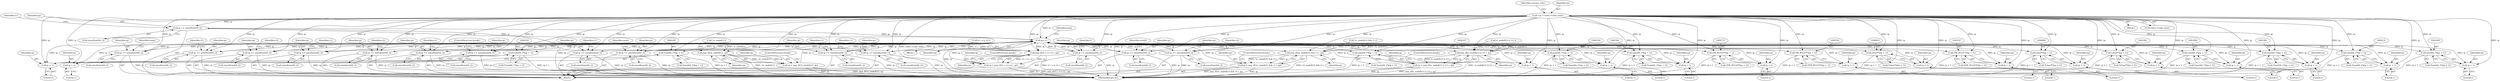 digraph "0_yara_83d799804648c2a0895d40a19835d9b757c6fa4e@pointer" {
"1000119" [label="(Call,* ip = rules->code_start)"];
"1000208" [label="(Call,(uint64_t*)(ip + 1))"];
"1000210" [label="(Call,ip + 1)"];
"1000213" [label="(Call,ip += sizeof(uint64_t))"];
"1002705" [label="(Call,ip++)"];
"1000230" [label="(Call,(uint64_t*)(ip + 1))"];
"1000232" [label="(Call,ip + 1)"];
"1000235" [label="(Call,ip += sizeof(uint64_t))"];
"1000253" [label="(Call,(uint64_t*)(ip + 1))"];
"1000255" [label="(Call,ip + 1)"];
"1000258" [label="(Call,ip += sizeof(uint64_t))"];
"1000284" [label="(Call,(uint64_t*)(ip + 1))"];
"1000286" [label="(Call,ip + 1)"];
"1000289" [label="(Call,ip += sizeof(uint64_t))"];
"1000306" [label="(Call,(uint64_t*)(ip + 1))"];
"1000308" [label="(Call,ip + 1)"];
"1000311" [label="(Call,ip += sizeof(uint64_t))"];
"1000333" [label="(Call,(uint64_t*)(ip + 1))"];
"1000335" [label="(Call,ip + 1)"];
"1000338" [label="(Call,ip += sizeof(uint64_t))"];
"1000360" [label="(Call,(uint64_t*)(ip + 1))"];
"1000362" [label="(Call,ip + 1)"];
"1000365" [label="(Call,ip += sizeof(uint64_t))"];
"1000398" [label="(Call,jmp_if(!is_undef(r1), ip))"];
"1000396" [label="(Call,ip = jmp_if(!is_undef(r1), ip))"];
"1000415" [label="(Call,jmp_if(r1.i <= r2.i, ip))"];
"1000413" [label="(Call,ip = jmp_if(r1.i <= r2.i, ip))"];
"1000432" [label="(Call,jmp_if(!is_undef(r1) && r1.i, ip))"];
"1000430" [label="(Call,ip = jmp_if(!is_undef(r1) && r1.i, ip))"];
"1000449" [label="(Call,jmp_if(is_undef(r1) || !r1.i, ip))"];
"1000447" [label="(Call,ip = jmp_if(is_undef(r1) || !r1.i, ip))"];
"1000716" [label="(Call,(YR_RULE**)(ip + 1))"];
"1000718" [label="(Call,ip + 1)"];
"1000721" [label="(Call,ip += sizeof(uint64_t))"];
"1000746" [label="(Call,(YR_RULE**)(ip + 1))"];
"1000748" [label="(Call,ip + 1)"];
"1000751" [label="(Call,ip += sizeof(uint64_t))"];
"1000762" [label="(Call,(YR_RULE**)(ip + 1))"];
"1000764" [label="(Call,ip + 1)"];
"1000767" [label="(Call,ip += sizeof(uint64_t))"];
"1000814" [label="(Call,(char**)(ip + 1))"];
"1000816" [label="(Call,ip + 1)"];
"1000819" [label="(Call,ip += sizeof(uint64_t))"];
"1000848" [label="(Call,(char**)(ip + 1))"];
"1000850" [label="(Call,ip + 1)"];
"1000853" [label="(Call,ip += sizeof(uint64_t))"];
"1001061" [label="(Call,(char**)(ip + 1))"];
"1001063" [label="(Call,ip + 1)"];
"1001066" [label="(Call,ip += sizeof(uint64_t))"];
"1001883" [label="(Call,(uint64_t*)(ip + 1))"];
"1001885" [label="(Call,ip + 1)"];
"1001888" [label="(Call,ip += sizeof(uint64_t))"];
"1001980" [label="(Call,(uint64_t*)(ip + 1))"];
"1001982" [label="(Call,ip + 1)"];
"1001985" [label="(Call,ip += sizeof(uint64_t))"];
"1000458" [label="(ControlStructure,break;)"];
"1000131" [label="(Identifier,current_rule)"];
"1000415" [label="(Call,jmp_if(r1.i <= r2.i, ip))"];
"1000720" [label="(Literal,1)"];
"1000858" [label="(Identifier,r1)"];
"1001982" [label="(Call,ip + 1)"];
"1000362" [label="(Call,ip + 1)"];
"1000396" [label="(Call,ip = jmp_if(!is_undef(r1), ip))"];
"1000259" [label="(Identifier,ip)"];
"1000286" [label="(Call,ip + 1)"];
"1000432" [label="(Call,jmp_if(!is_undef(r1) && r1.i, ip))"];
"1000235" [label="(Call,ip += sizeof(uint64_t))"];
"1000311" [label="(Call,ip += sizeof(uint64_t))"];
"1000234" [label="(Literal,1)"];
"1000310" [label="(Literal,1)"];
"1000336" [label="(Identifier,ip)"];
"1000403" [label="(ControlStructure,break;)"];
"1000433" [label="(Call,!is_undef(r1) && r1.i)"];
"1000752" [label="(Identifier,ip)"];
"1000825" [label="(Identifier,r1)"];
"1000850" [label="(Call,ip + 1)"];
"1001979" [label="(Call,*(uint64_t*)(ip + 1))"];
"1000213" [label="(Call,ip += sizeof(uint64_t))"];
"1000237" [label="(Call,sizeof(uint64_t))"];
"1000211" [label="(Identifier,ip)"];
"1000367" [label="(Call,sizeof(uint64_t))"];
"1000370" [label="(Identifier,r2)"];
"1000305" [label="(Call,*(uint64_t*)(ip + 1))"];
"1000775" [label="(Identifier,r1)"];
"1000722" [label="(Identifier,ip)"];
"1000317" [label="(Identifier,r1)"];
"1000232" [label="(Call,ip + 1)"];
"1001985" [label="(Call,ip += sizeof(uint64_t))"];
"1000718" [label="(Call,ip + 1)"];
"1000291" [label="(Call,sizeof(uint64_t))"];
"1000423" [label="(Identifier,ip)"];
"1000755" [label="(ControlStructure,break;)"];
"1000766" [label="(Literal,1)"];
"1002713" [label="(MethodReturn,int)"];
"1000333" [label="(Call,(uint64_t*)(ip + 1))"];
"1000236" [label="(Identifier,ip)"];
"1000851" [label="(Identifier,ip)"];
"1000255" [label="(Call,ip + 1)"];
"1000218" [label="(Identifier,r1)"];
"1000360" [label="(Call,(uint64_t*)(ip + 1))"];
"1001066" [label="(Call,ip += sizeof(uint64_t))"];
"1000414" [label="(Identifier,ip)"];
"1001984" [label="(Literal,1)"];
"1000208" [label="(Call,(uint64_t*)(ip + 1))"];
"1000854" [label="(Identifier,ip)"];
"1000723" [label="(Call,sizeof(uint64_t))"];
"1001990" [label="(Identifier,r2)"];
"1000120" [label="(Identifier,ip)"];
"1000398" [label="(Call,jmp_if(!is_undef(r1), ip))"];
"1000764" [label="(Call,ip + 1)"];
"1000288" [label="(Literal,1)"];
"1001980" [label="(Call,(uint64_t*)(ip + 1))"];
"1000263" [label="(Identifier,r2)"];
"1000397" [label="(Identifier,ip)"];
"1001886" [label="(Identifier,ip)"];
"1001883" [label="(Call,(uint64_t*)(ip + 1))"];
"1000343" [label="(Identifier,r2)"];
"1000818" [label="(Literal,1)"];
"1000337" [label="(Literal,1)"];
"1000769" [label="(Call,sizeof(uint64_t))"];
"1000339" [label="(Identifier,ip)"];
"1000284" [label="(Call,(uint64_t*)(ip + 1))"];
"1000440" [label="(Identifier,ip)"];
"1000820" [label="(Identifier,ip)"];
"1000253" [label="(Call,(uint64_t*)(ip + 1))"];
"1000762" [label="(Call,(YR_RULE**)(ip + 1))"];
"1000852" [label="(Literal,1)"];
"1000212" [label="(Literal,1)"];
"1000413" [label="(Call,ip = jmp_if(r1.i <= r2.i, ip))"];
"1000335" [label="(Call,ip + 1)"];
"1000753" [label="(Call,sizeof(uint64_t))"];
"1000402" [label="(Identifier,ip)"];
"1000719" [label="(Identifier,ip)"];
"1000399" [label="(Call,!is_undef(r1))"];
"1000424" [label="(ControlStructure,break;)"];
"1000308" [label="(Call,ip + 1)"];
"1000749" [label="(Identifier,ip)"];
"1000230" [label="(Call,(uint64_t*)(ip + 1))"];
"1000187" [label="(Identifier,stop)"];
"1000257" [label="(Literal,1)"];
"1000215" [label="(Call,sizeof(uint64_t))"];
"1000313" [label="(Call,sizeof(uint64_t))"];
"1000366" [label="(Identifier,ip)"];
"1001882" [label="(Call,*(uint64_t*)(ip + 1))"];
"1000768" [label="(Identifier,ip)"];
"1000229" [label="(Call,*(uint64_t*)(ip + 1))"];
"1001983" [label="(Identifier,ip)"];
"1000332" [label="(Call,*(uint64_t*)(ip + 1))"];
"1000340" [label="(Call,sizeof(uint64_t))"];
"1001068" [label="(Call,sizeof(uint64_t))"];
"1000813" [label="(Call,*(char**)(ip + 1))"];
"1000364" [label="(Literal,1)"];
"1000457" [label="(Identifier,ip)"];
"1000448" [label="(Identifier,ip)"];
"1000365" [label="(Call,ip += sizeof(uint64_t))"];
"1000112" [label="(Block,)"];
"1001986" [label="(Identifier,ip)"];
"1000214" [label="(Identifier,ip)"];
"1000287" [label="(Identifier,ip)"];
"1000256" [label="(Identifier,ip)"];
"1000819" [label="(Call,ip += sizeof(uint64_t))"];
"1000430" [label="(Call,ip = jmp_if(!is_undef(r1) && r1.i, ip))"];
"1001987" [label="(Call,sizeof(uint64_t))"];
"1000188" [label="(Block,)"];
"1000767" [label="(Call,ip += sizeof(uint64_t))"];
"1002705" [label="(Call,ip++)"];
"1000233" [label="(Identifier,ip)"];
"1001890" [label="(Call,sizeof(uint64_t))"];
"1000716" [label="(Call,(YR_RULE**)(ip + 1))"];
"1001067" [label="(Identifier,ip)"];
"1000746" [label="(Call,(YR_RULE**)(ip + 1))"];
"1000431" [label="(Identifier,ip)"];
"1000283" [label="(Call,*(uint64_t*)(ip + 1))"];
"1000312" [label="(Identifier,ip)"];
"1001889" [label="(Identifier,ip)"];
"1000751" [label="(Call,ip += sizeof(uint64_t))"];
"1000260" [label="(Call,sizeof(uint64_t))"];
"1000814" [label="(Call,(char**)(ip + 1))"];
"1000848" [label="(Call,(char**)(ip + 1))"];
"1000727" [label="(Identifier,r1)"];
"1001065" [label="(Literal,1)"];
"1001071" [label="(Identifier,i)"];
"1001885" [label="(Call,ip + 1)"];
"1001061" [label="(Call,(char**)(ip + 1))"];
"1000207" [label="(Call,*(uint64_t*)(ip + 1))"];
"1000449" [label="(Call,jmp_if(is_undef(r1) || !r1.i, ip))"];
"1000721" [label="(Call,ip += sizeof(uint64_t))"];
"1000855" [label="(Call,sizeof(uint64_t))"];
"1000363" [label="(Identifier,ip)"];
"1001888" [label="(Call,ip += sizeof(uint64_t))"];
"1000289" [label="(Call,ip += sizeof(uint64_t))"];
"1000119" [label="(Call,* ip = rules->code_start)"];
"1000309" [label="(Identifier,ip)"];
"1000761" [label="(Call,*(YR_RULE**)(ip + 1))"];
"1000447" [label="(Call,ip = jmp_if(is_undef(r1) || !r1.i, ip))"];
"1000765" [label="(Identifier,ip)"];
"1000821" [label="(Call,sizeof(uint64_t))"];
"1000290" [label="(Identifier,ip)"];
"1000192" [label="(Block,)"];
"1000338" [label="(Call,ip += sizeof(uint64_t))"];
"1000715" [label="(Call,*(YR_RULE**)(ip + 1))"];
"1000745" [label="(Call,*(YR_RULE**)(ip + 1))"];
"1000210" [label="(Call,ip + 1)"];
"1001063" [label="(Call,ip + 1)"];
"1000252" [label="(Call,*(uint64_t*)(ip + 1))"];
"1000817" [label="(Identifier,ip)"];
"1000241" [label="(Identifier,mem)"];
"1000121" [label="(Call,rules->code_start)"];
"1000853" [label="(Call,ip += sizeof(uint64_t))"];
"1000295" [label="(Identifier,mem)"];
"1000450" [label="(Call,is_undef(r1) || !r1.i)"];
"1001064" [label="(Identifier,ip)"];
"1001887" [label="(Literal,1)"];
"1000359" [label="(Call,*(uint64_t*)(ip + 1))"];
"1000416" [label="(Call,r1.i <= r2.i)"];
"1002706" [label="(Identifier,ip)"];
"1000441" [label="(ControlStructure,break;)"];
"1001060" [label="(Call,*(char**)(ip + 1))"];
"1000816" [label="(Call,ip + 1)"];
"1001893" [label="(Identifier,result)"];
"1000306" [label="(Call,(uint64_t*)(ip + 1))"];
"1000750" [label="(Literal,1)"];
"1000258" [label="(Call,ip += sizeof(uint64_t))"];
"1000748" [label="(Call,ip + 1)"];
"1000847" [label="(Call,*(char**)(ip + 1))"];
"1000119" -> "1000112"  [label="AST: "];
"1000119" -> "1000121"  [label="CFG: "];
"1000120" -> "1000119"  [label="AST: "];
"1000121" -> "1000119"  [label="AST: "];
"1000131" -> "1000119"  [label="CFG: "];
"1000119" -> "1002713"  [label="DDG: rules->code_start"];
"1000119" -> "1002713"  [label="DDG: ip"];
"1000119" -> "1000208"  [label="DDG: ip"];
"1000119" -> "1000210"  [label="DDG: ip"];
"1000119" -> "1000213"  [label="DDG: ip"];
"1000119" -> "1000230"  [label="DDG: ip"];
"1000119" -> "1000232"  [label="DDG: ip"];
"1000119" -> "1000235"  [label="DDG: ip"];
"1000119" -> "1000253"  [label="DDG: ip"];
"1000119" -> "1000255"  [label="DDG: ip"];
"1000119" -> "1000258"  [label="DDG: ip"];
"1000119" -> "1000284"  [label="DDG: ip"];
"1000119" -> "1000286"  [label="DDG: ip"];
"1000119" -> "1000289"  [label="DDG: ip"];
"1000119" -> "1000306"  [label="DDG: ip"];
"1000119" -> "1000308"  [label="DDG: ip"];
"1000119" -> "1000311"  [label="DDG: ip"];
"1000119" -> "1000333"  [label="DDG: ip"];
"1000119" -> "1000335"  [label="DDG: ip"];
"1000119" -> "1000338"  [label="DDG: ip"];
"1000119" -> "1000360"  [label="DDG: ip"];
"1000119" -> "1000362"  [label="DDG: ip"];
"1000119" -> "1000365"  [label="DDG: ip"];
"1000119" -> "1000398"  [label="DDG: ip"];
"1000119" -> "1000415"  [label="DDG: ip"];
"1000119" -> "1000432"  [label="DDG: ip"];
"1000119" -> "1000449"  [label="DDG: ip"];
"1000119" -> "1000716"  [label="DDG: ip"];
"1000119" -> "1000718"  [label="DDG: ip"];
"1000119" -> "1000721"  [label="DDG: ip"];
"1000119" -> "1000746"  [label="DDG: ip"];
"1000119" -> "1000748"  [label="DDG: ip"];
"1000119" -> "1000751"  [label="DDG: ip"];
"1000119" -> "1000762"  [label="DDG: ip"];
"1000119" -> "1000764"  [label="DDG: ip"];
"1000119" -> "1000767"  [label="DDG: ip"];
"1000119" -> "1000814"  [label="DDG: ip"];
"1000119" -> "1000816"  [label="DDG: ip"];
"1000119" -> "1000819"  [label="DDG: ip"];
"1000119" -> "1000848"  [label="DDG: ip"];
"1000119" -> "1000850"  [label="DDG: ip"];
"1000119" -> "1000853"  [label="DDG: ip"];
"1000119" -> "1001061"  [label="DDG: ip"];
"1000119" -> "1001063"  [label="DDG: ip"];
"1000119" -> "1001066"  [label="DDG: ip"];
"1000119" -> "1001883"  [label="DDG: ip"];
"1000119" -> "1001885"  [label="DDG: ip"];
"1000119" -> "1001888"  [label="DDG: ip"];
"1000119" -> "1001980"  [label="DDG: ip"];
"1000119" -> "1001982"  [label="DDG: ip"];
"1000119" -> "1001985"  [label="DDG: ip"];
"1000119" -> "1002705"  [label="DDG: ip"];
"1000208" -> "1000207"  [label="AST: "];
"1000208" -> "1000210"  [label="CFG: "];
"1000209" -> "1000208"  [label="AST: "];
"1000210" -> "1000208"  [label="AST: "];
"1000207" -> "1000208"  [label="CFG: "];
"1000208" -> "1002713"  [label="DDG: ip + 1"];
"1002705" -> "1000208"  [label="DDG: ip"];
"1000210" -> "1000212"  [label="CFG: "];
"1000211" -> "1000210"  [label="AST: "];
"1000212" -> "1000210"  [label="AST: "];
"1002705" -> "1000210"  [label="DDG: ip"];
"1000213" -> "1000192"  [label="AST: "];
"1000213" -> "1000215"  [label="CFG: "];
"1000214" -> "1000213"  [label="AST: "];
"1000215" -> "1000213"  [label="AST: "];
"1000218" -> "1000213"  [label="CFG: "];
"1000213" -> "1002713"  [label="DDG: ip"];
"1002705" -> "1000213"  [label="DDG: ip"];
"1000213" -> "1002705"  [label="DDG: ip"];
"1002705" -> "1000188"  [label="AST: "];
"1002705" -> "1002706"  [label="CFG: "];
"1002706" -> "1002705"  [label="AST: "];
"1000187" -> "1002705"  [label="CFG: "];
"1002705" -> "1002713"  [label="DDG: ip"];
"1002705" -> "1000230"  [label="DDG: ip"];
"1002705" -> "1000232"  [label="DDG: ip"];
"1002705" -> "1000235"  [label="DDG: ip"];
"1002705" -> "1000253"  [label="DDG: ip"];
"1002705" -> "1000255"  [label="DDG: ip"];
"1002705" -> "1000258"  [label="DDG: ip"];
"1002705" -> "1000284"  [label="DDG: ip"];
"1002705" -> "1000286"  [label="DDG: ip"];
"1002705" -> "1000289"  [label="DDG: ip"];
"1002705" -> "1000306"  [label="DDG: ip"];
"1002705" -> "1000308"  [label="DDG: ip"];
"1002705" -> "1000311"  [label="DDG: ip"];
"1002705" -> "1000333"  [label="DDG: ip"];
"1002705" -> "1000335"  [label="DDG: ip"];
"1002705" -> "1000338"  [label="DDG: ip"];
"1002705" -> "1000360"  [label="DDG: ip"];
"1002705" -> "1000362"  [label="DDG: ip"];
"1002705" -> "1000365"  [label="DDG: ip"];
"1002705" -> "1000398"  [label="DDG: ip"];
"1002705" -> "1000415"  [label="DDG: ip"];
"1002705" -> "1000432"  [label="DDG: ip"];
"1002705" -> "1000449"  [label="DDG: ip"];
"1002705" -> "1000716"  [label="DDG: ip"];
"1002705" -> "1000718"  [label="DDG: ip"];
"1002705" -> "1000721"  [label="DDG: ip"];
"1002705" -> "1000746"  [label="DDG: ip"];
"1002705" -> "1000748"  [label="DDG: ip"];
"1002705" -> "1000751"  [label="DDG: ip"];
"1002705" -> "1000762"  [label="DDG: ip"];
"1002705" -> "1000764"  [label="DDG: ip"];
"1002705" -> "1000767"  [label="DDG: ip"];
"1002705" -> "1000814"  [label="DDG: ip"];
"1002705" -> "1000816"  [label="DDG: ip"];
"1002705" -> "1000819"  [label="DDG: ip"];
"1002705" -> "1000848"  [label="DDG: ip"];
"1002705" -> "1000850"  [label="DDG: ip"];
"1002705" -> "1000853"  [label="DDG: ip"];
"1002705" -> "1001061"  [label="DDG: ip"];
"1002705" -> "1001063"  [label="DDG: ip"];
"1002705" -> "1001066"  [label="DDG: ip"];
"1002705" -> "1001883"  [label="DDG: ip"];
"1002705" -> "1001885"  [label="DDG: ip"];
"1002705" -> "1001888"  [label="DDG: ip"];
"1002705" -> "1001980"  [label="DDG: ip"];
"1002705" -> "1001982"  [label="DDG: ip"];
"1002705" -> "1001985"  [label="DDG: ip"];
"1000338" -> "1002705"  [label="DDG: ip"];
"1000235" -> "1002705"  [label="DDG: ip"];
"1000289" -> "1002705"  [label="DDG: ip"];
"1001888" -> "1002705"  [label="DDG: ip"];
"1000819" -> "1002705"  [label="DDG: ip"];
"1000413" -> "1002705"  [label="DDG: ip"];
"1001985" -> "1002705"  [label="DDG: ip"];
"1000430" -> "1002705"  [label="DDG: ip"];
"1000751" -> "1002705"  [label="DDG: ip"];
"1001066" -> "1002705"  [label="DDG: ip"];
"1000767" -> "1002705"  [label="DDG: ip"];
"1000258" -> "1002705"  [label="DDG: ip"];
"1000311" -> "1002705"  [label="DDG: ip"];
"1000396" -> "1002705"  [label="DDG: ip"];
"1000365" -> "1002705"  [label="DDG: ip"];
"1000853" -> "1002705"  [label="DDG: ip"];
"1000721" -> "1002705"  [label="DDG: ip"];
"1000447" -> "1002705"  [label="DDG: ip"];
"1000230" -> "1000229"  [label="AST: "];
"1000230" -> "1000232"  [label="CFG: "];
"1000231" -> "1000230"  [label="AST: "];
"1000232" -> "1000230"  [label="AST: "];
"1000229" -> "1000230"  [label="CFG: "];
"1000230" -> "1002713"  [label="DDG: ip + 1"];
"1000232" -> "1000234"  [label="CFG: "];
"1000233" -> "1000232"  [label="AST: "];
"1000234" -> "1000232"  [label="AST: "];
"1000235" -> "1000192"  [label="AST: "];
"1000235" -> "1000237"  [label="CFG: "];
"1000236" -> "1000235"  [label="AST: "];
"1000237" -> "1000235"  [label="AST: "];
"1000241" -> "1000235"  [label="CFG: "];
"1000235" -> "1002713"  [label="DDG: ip"];
"1000253" -> "1000252"  [label="AST: "];
"1000253" -> "1000255"  [label="CFG: "];
"1000254" -> "1000253"  [label="AST: "];
"1000255" -> "1000253"  [label="AST: "];
"1000252" -> "1000253"  [label="CFG: "];
"1000253" -> "1002713"  [label="DDG: ip + 1"];
"1000255" -> "1000257"  [label="CFG: "];
"1000256" -> "1000255"  [label="AST: "];
"1000257" -> "1000255"  [label="AST: "];
"1000258" -> "1000192"  [label="AST: "];
"1000258" -> "1000260"  [label="CFG: "];
"1000259" -> "1000258"  [label="AST: "];
"1000260" -> "1000258"  [label="AST: "];
"1000263" -> "1000258"  [label="CFG: "];
"1000258" -> "1002713"  [label="DDG: ip"];
"1000284" -> "1000283"  [label="AST: "];
"1000284" -> "1000286"  [label="CFG: "];
"1000285" -> "1000284"  [label="AST: "];
"1000286" -> "1000284"  [label="AST: "];
"1000283" -> "1000284"  [label="CFG: "];
"1000284" -> "1002713"  [label="DDG: ip + 1"];
"1000286" -> "1000288"  [label="CFG: "];
"1000287" -> "1000286"  [label="AST: "];
"1000288" -> "1000286"  [label="AST: "];
"1000289" -> "1000192"  [label="AST: "];
"1000289" -> "1000291"  [label="CFG: "];
"1000290" -> "1000289"  [label="AST: "];
"1000291" -> "1000289"  [label="AST: "];
"1000295" -> "1000289"  [label="CFG: "];
"1000289" -> "1002713"  [label="DDG: ip"];
"1000306" -> "1000305"  [label="AST: "];
"1000306" -> "1000308"  [label="CFG: "];
"1000307" -> "1000306"  [label="AST: "];
"1000308" -> "1000306"  [label="AST: "];
"1000305" -> "1000306"  [label="CFG: "];
"1000306" -> "1002713"  [label="DDG: ip + 1"];
"1000308" -> "1000310"  [label="CFG: "];
"1000309" -> "1000308"  [label="AST: "];
"1000310" -> "1000308"  [label="AST: "];
"1000311" -> "1000192"  [label="AST: "];
"1000311" -> "1000313"  [label="CFG: "];
"1000312" -> "1000311"  [label="AST: "];
"1000313" -> "1000311"  [label="AST: "];
"1000317" -> "1000311"  [label="CFG: "];
"1000311" -> "1002713"  [label="DDG: ip"];
"1000333" -> "1000332"  [label="AST: "];
"1000333" -> "1000335"  [label="CFG: "];
"1000334" -> "1000333"  [label="AST: "];
"1000335" -> "1000333"  [label="AST: "];
"1000332" -> "1000333"  [label="CFG: "];
"1000333" -> "1002713"  [label="DDG: ip + 1"];
"1000335" -> "1000337"  [label="CFG: "];
"1000336" -> "1000335"  [label="AST: "];
"1000337" -> "1000335"  [label="AST: "];
"1000338" -> "1000192"  [label="AST: "];
"1000338" -> "1000340"  [label="CFG: "];
"1000339" -> "1000338"  [label="AST: "];
"1000340" -> "1000338"  [label="AST: "];
"1000343" -> "1000338"  [label="CFG: "];
"1000338" -> "1002713"  [label="DDG: ip"];
"1000360" -> "1000359"  [label="AST: "];
"1000360" -> "1000362"  [label="CFG: "];
"1000361" -> "1000360"  [label="AST: "];
"1000362" -> "1000360"  [label="AST: "];
"1000359" -> "1000360"  [label="CFG: "];
"1000360" -> "1002713"  [label="DDG: ip + 1"];
"1000362" -> "1000364"  [label="CFG: "];
"1000363" -> "1000362"  [label="AST: "];
"1000364" -> "1000362"  [label="AST: "];
"1000365" -> "1000192"  [label="AST: "];
"1000365" -> "1000367"  [label="CFG: "];
"1000366" -> "1000365"  [label="AST: "];
"1000367" -> "1000365"  [label="AST: "];
"1000370" -> "1000365"  [label="CFG: "];
"1000365" -> "1002713"  [label="DDG: ip"];
"1000398" -> "1000396"  [label="AST: "];
"1000398" -> "1000402"  [label="CFG: "];
"1000399" -> "1000398"  [label="AST: "];
"1000402" -> "1000398"  [label="AST: "];
"1000396" -> "1000398"  [label="CFG: "];
"1000398" -> "1002713"  [label="DDG: !is_undef(r1)"];
"1000398" -> "1000396"  [label="DDG: !is_undef(r1)"];
"1000398" -> "1000396"  [label="DDG: ip"];
"1000399" -> "1000398"  [label="DDG: is_undef(r1)"];
"1000396" -> "1000192"  [label="AST: "];
"1000397" -> "1000396"  [label="AST: "];
"1000403" -> "1000396"  [label="CFG: "];
"1000396" -> "1002713"  [label="DDG: ip"];
"1000396" -> "1002713"  [label="DDG: jmp_if(!is_undef(r1), ip)"];
"1000415" -> "1000413"  [label="AST: "];
"1000415" -> "1000423"  [label="CFG: "];
"1000416" -> "1000415"  [label="AST: "];
"1000423" -> "1000415"  [label="AST: "];
"1000413" -> "1000415"  [label="CFG: "];
"1000415" -> "1002713"  [label="DDG: r1.i <= r2.i"];
"1000415" -> "1000413"  [label="DDG: r1.i <= r2.i"];
"1000415" -> "1000413"  [label="DDG: ip"];
"1000416" -> "1000415"  [label="DDG: r1.i"];
"1000416" -> "1000415"  [label="DDG: r2.i"];
"1000413" -> "1000192"  [label="AST: "];
"1000414" -> "1000413"  [label="AST: "];
"1000424" -> "1000413"  [label="CFG: "];
"1000413" -> "1002713"  [label="DDG: ip"];
"1000413" -> "1002713"  [label="DDG: jmp_if(r1.i <= r2.i, ip)"];
"1000432" -> "1000430"  [label="AST: "];
"1000432" -> "1000440"  [label="CFG: "];
"1000433" -> "1000432"  [label="AST: "];
"1000440" -> "1000432"  [label="AST: "];
"1000430" -> "1000432"  [label="CFG: "];
"1000432" -> "1002713"  [label="DDG: !is_undef(r1) && r1.i"];
"1000432" -> "1000430"  [label="DDG: !is_undef(r1) && r1.i"];
"1000432" -> "1000430"  [label="DDG: ip"];
"1000433" -> "1000432"  [label="DDG: !is_undef(r1)"];
"1000433" -> "1000432"  [label="DDG: r1.i"];
"1000430" -> "1000192"  [label="AST: "];
"1000431" -> "1000430"  [label="AST: "];
"1000441" -> "1000430"  [label="CFG: "];
"1000430" -> "1002713"  [label="DDG: jmp_if(!is_undef(r1) && r1.i, ip)"];
"1000430" -> "1002713"  [label="DDG: ip"];
"1000449" -> "1000447"  [label="AST: "];
"1000449" -> "1000457"  [label="CFG: "];
"1000450" -> "1000449"  [label="AST: "];
"1000457" -> "1000449"  [label="AST: "];
"1000447" -> "1000449"  [label="CFG: "];
"1000449" -> "1002713"  [label="DDG: is_undef(r1) || !r1.i"];
"1000449" -> "1000447"  [label="DDG: is_undef(r1) || !r1.i"];
"1000449" -> "1000447"  [label="DDG: ip"];
"1000450" -> "1000449"  [label="DDG: is_undef(r1)"];
"1000450" -> "1000449"  [label="DDG: !r1.i"];
"1000447" -> "1000192"  [label="AST: "];
"1000448" -> "1000447"  [label="AST: "];
"1000458" -> "1000447"  [label="CFG: "];
"1000447" -> "1002713"  [label="DDG: jmp_if(is_undef(r1) || !r1.i, ip)"];
"1000447" -> "1002713"  [label="DDG: ip"];
"1000716" -> "1000715"  [label="AST: "];
"1000716" -> "1000718"  [label="CFG: "];
"1000717" -> "1000716"  [label="AST: "];
"1000718" -> "1000716"  [label="AST: "];
"1000715" -> "1000716"  [label="CFG: "];
"1000716" -> "1002713"  [label="DDG: ip + 1"];
"1000718" -> "1000720"  [label="CFG: "];
"1000719" -> "1000718"  [label="AST: "];
"1000720" -> "1000718"  [label="AST: "];
"1000721" -> "1000192"  [label="AST: "];
"1000721" -> "1000723"  [label="CFG: "];
"1000722" -> "1000721"  [label="AST: "];
"1000723" -> "1000721"  [label="AST: "];
"1000727" -> "1000721"  [label="CFG: "];
"1000721" -> "1002713"  [label="DDG: ip"];
"1000746" -> "1000745"  [label="AST: "];
"1000746" -> "1000748"  [label="CFG: "];
"1000747" -> "1000746"  [label="AST: "];
"1000748" -> "1000746"  [label="AST: "];
"1000745" -> "1000746"  [label="CFG: "];
"1000746" -> "1002713"  [label="DDG: ip + 1"];
"1000748" -> "1000750"  [label="CFG: "];
"1000749" -> "1000748"  [label="AST: "];
"1000750" -> "1000748"  [label="AST: "];
"1000751" -> "1000192"  [label="AST: "];
"1000751" -> "1000753"  [label="CFG: "];
"1000752" -> "1000751"  [label="AST: "];
"1000753" -> "1000751"  [label="AST: "];
"1000755" -> "1000751"  [label="CFG: "];
"1000751" -> "1002713"  [label="DDG: ip"];
"1000762" -> "1000761"  [label="AST: "];
"1000762" -> "1000764"  [label="CFG: "];
"1000763" -> "1000762"  [label="AST: "];
"1000764" -> "1000762"  [label="AST: "];
"1000761" -> "1000762"  [label="CFG: "];
"1000762" -> "1002713"  [label="DDG: ip + 1"];
"1000764" -> "1000766"  [label="CFG: "];
"1000765" -> "1000764"  [label="AST: "];
"1000766" -> "1000764"  [label="AST: "];
"1000767" -> "1000192"  [label="AST: "];
"1000767" -> "1000769"  [label="CFG: "];
"1000768" -> "1000767"  [label="AST: "];
"1000769" -> "1000767"  [label="AST: "];
"1000775" -> "1000767"  [label="CFG: "];
"1000767" -> "1002713"  [label="DDG: ip"];
"1000814" -> "1000813"  [label="AST: "];
"1000814" -> "1000816"  [label="CFG: "];
"1000815" -> "1000814"  [label="AST: "];
"1000816" -> "1000814"  [label="AST: "];
"1000813" -> "1000814"  [label="CFG: "];
"1000814" -> "1002713"  [label="DDG: ip + 1"];
"1000816" -> "1000818"  [label="CFG: "];
"1000817" -> "1000816"  [label="AST: "];
"1000818" -> "1000816"  [label="AST: "];
"1000819" -> "1000192"  [label="AST: "];
"1000819" -> "1000821"  [label="CFG: "];
"1000820" -> "1000819"  [label="AST: "];
"1000821" -> "1000819"  [label="AST: "];
"1000825" -> "1000819"  [label="CFG: "];
"1000819" -> "1002713"  [label="DDG: ip"];
"1000848" -> "1000847"  [label="AST: "];
"1000848" -> "1000850"  [label="CFG: "];
"1000849" -> "1000848"  [label="AST: "];
"1000850" -> "1000848"  [label="AST: "];
"1000847" -> "1000848"  [label="CFG: "];
"1000848" -> "1002713"  [label="DDG: ip + 1"];
"1000850" -> "1000852"  [label="CFG: "];
"1000851" -> "1000850"  [label="AST: "];
"1000852" -> "1000850"  [label="AST: "];
"1000853" -> "1000192"  [label="AST: "];
"1000853" -> "1000855"  [label="CFG: "];
"1000854" -> "1000853"  [label="AST: "];
"1000855" -> "1000853"  [label="AST: "];
"1000858" -> "1000853"  [label="CFG: "];
"1000853" -> "1002713"  [label="DDG: ip"];
"1001061" -> "1001060"  [label="AST: "];
"1001061" -> "1001063"  [label="CFG: "];
"1001062" -> "1001061"  [label="AST: "];
"1001063" -> "1001061"  [label="AST: "];
"1001060" -> "1001061"  [label="CFG: "];
"1001061" -> "1002713"  [label="DDG: ip + 1"];
"1001063" -> "1001065"  [label="CFG: "];
"1001064" -> "1001063"  [label="AST: "];
"1001065" -> "1001063"  [label="AST: "];
"1001066" -> "1000192"  [label="AST: "];
"1001066" -> "1001068"  [label="CFG: "];
"1001067" -> "1001066"  [label="AST: "];
"1001068" -> "1001066"  [label="AST: "];
"1001071" -> "1001066"  [label="CFG: "];
"1001066" -> "1002713"  [label="DDG: ip"];
"1001883" -> "1001882"  [label="AST: "];
"1001883" -> "1001885"  [label="CFG: "];
"1001884" -> "1001883"  [label="AST: "];
"1001885" -> "1001883"  [label="AST: "];
"1001882" -> "1001883"  [label="CFG: "];
"1001883" -> "1002713"  [label="DDG: ip + 1"];
"1001885" -> "1001887"  [label="CFG: "];
"1001886" -> "1001885"  [label="AST: "];
"1001887" -> "1001885"  [label="AST: "];
"1001888" -> "1000192"  [label="AST: "];
"1001888" -> "1001890"  [label="CFG: "];
"1001889" -> "1001888"  [label="AST: "];
"1001890" -> "1001888"  [label="AST: "];
"1001893" -> "1001888"  [label="CFG: "];
"1001888" -> "1002713"  [label="DDG: ip"];
"1001980" -> "1001979"  [label="AST: "];
"1001980" -> "1001982"  [label="CFG: "];
"1001981" -> "1001980"  [label="AST: "];
"1001982" -> "1001980"  [label="AST: "];
"1001979" -> "1001980"  [label="CFG: "];
"1001980" -> "1002713"  [label="DDG: ip + 1"];
"1001982" -> "1001984"  [label="CFG: "];
"1001983" -> "1001982"  [label="AST: "];
"1001984" -> "1001982"  [label="AST: "];
"1001985" -> "1000192"  [label="AST: "];
"1001985" -> "1001987"  [label="CFG: "];
"1001986" -> "1001985"  [label="AST: "];
"1001987" -> "1001985"  [label="AST: "];
"1001990" -> "1001985"  [label="CFG: "];
"1001985" -> "1002713"  [label="DDG: ip"];
}
